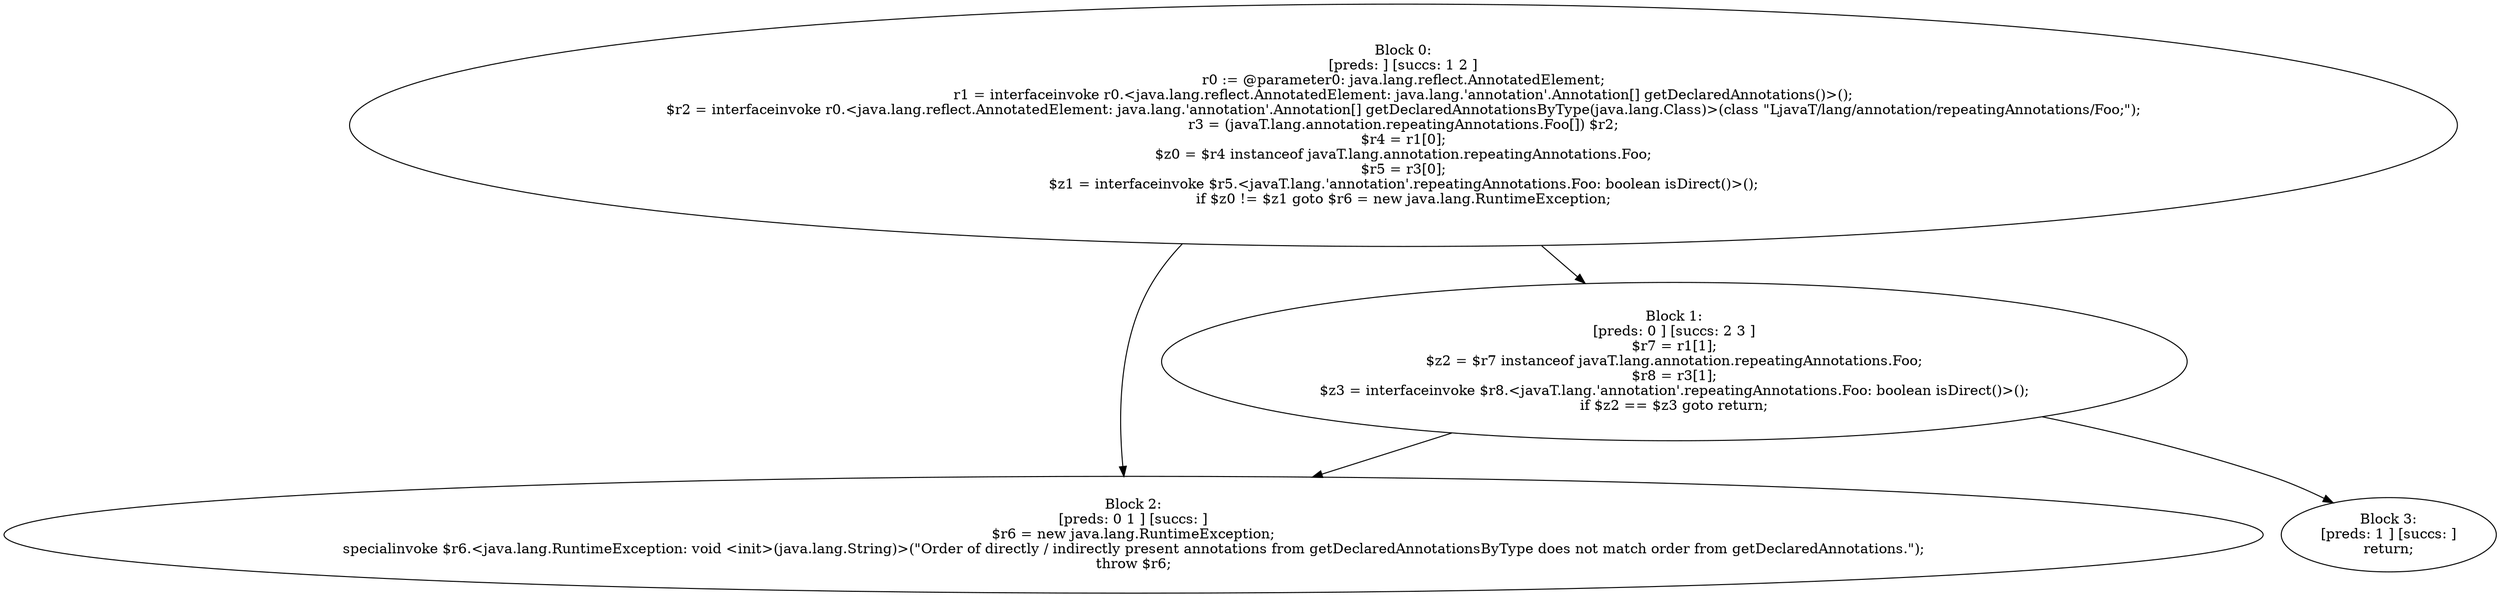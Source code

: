 digraph "unitGraph" {
    "Block 0:
[preds: ] [succs: 1 2 ]
r0 := @parameter0: java.lang.reflect.AnnotatedElement;
r1 = interfaceinvoke r0.<java.lang.reflect.AnnotatedElement: java.lang.'annotation'.Annotation[] getDeclaredAnnotations()>();
$r2 = interfaceinvoke r0.<java.lang.reflect.AnnotatedElement: java.lang.'annotation'.Annotation[] getDeclaredAnnotationsByType(java.lang.Class)>(class \"LjavaT/lang/annotation/repeatingAnnotations/Foo;\");
r3 = (javaT.lang.annotation.repeatingAnnotations.Foo[]) $r2;
$r4 = r1[0];
$z0 = $r4 instanceof javaT.lang.annotation.repeatingAnnotations.Foo;
$r5 = r3[0];
$z1 = interfaceinvoke $r5.<javaT.lang.'annotation'.repeatingAnnotations.Foo: boolean isDirect()>();
if $z0 != $z1 goto $r6 = new java.lang.RuntimeException;
"
    "Block 1:
[preds: 0 ] [succs: 2 3 ]
$r7 = r1[1];
$z2 = $r7 instanceof javaT.lang.annotation.repeatingAnnotations.Foo;
$r8 = r3[1];
$z3 = interfaceinvoke $r8.<javaT.lang.'annotation'.repeatingAnnotations.Foo: boolean isDirect()>();
if $z2 == $z3 goto return;
"
    "Block 2:
[preds: 0 1 ] [succs: ]
$r6 = new java.lang.RuntimeException;
specialinvoke $r6.<java.lang.RuntimeException: void <init>(java.lang.String)>(\"Order of directly / indirectly present annotations from getDeclaredAnnotationsByType does not match order from getDeclaredAnnotations.\");
throw $r6;
"
    "Block 3:
[preds: 1 ] [succs: ]
return;
"
    "Block 0:
[preds: ] [succs: 1 2 ]
r0 := @parameter0: java.lang.reflect.AnnotatedElement;
r1 = interfaceinvoke r0.<java.lang.reflect.AnnotatedElement: java.lang.'annotation'.Annotation[] getDeclaredAnnotations()>();
$r2 = interfaceinvoke r0.<java.lang.reflect.AnnotatedElement: java.lang.'annotation'.Annotation[] getDeclaredAnnotationsByType(java.lang.Class)>(class \"LjavaT/lang/annotation/repeatingAnnotations/Foo;\");
r3 = (javaT.lang.annotation.repeatingAnnotations.Foo[]) $r2;
$r4 = r1[0];
$z0 = $r4 instanceof javaT.lang.annotation.repeatingAnnotations.Foo;
$r5 = r3[0];
$z1 = interfaceinvoke $r5.<javaT.lang.'annotation'.repeatingAnnotations.Foo: boolean isDirect()>();
if $z0 != $z1 goto $r6 = new java.lang.RuntimeException;
"->"Block 1:
[preds: 0 ] [succs: 2 3 ]
$r7 = r1[1];
$z2 = $r7 instanceof javaT.lang.annotation.repeatingAnnotations.Foo;
$r8 = r3[1];
$z3 = interfaceinvoke $r8.<javaT.lang.'annotation'.repeatingAnnotations.Foo: boolean isDirect()>();
if $z2 == $z3 goto return;
";
    "Block 0:
[preds: ] [succs: 1 2 ]
r0 := @parameter0: java.lang.reflect.AnnotatedElement;
r1 = interfaceinvoke r0.<java.lang.reflect.AnnotatedElement: java.lang.'annotation'.Annotation[] getDeclaredAnnotations()>();
$r2 = interfaceinvoke r0.<java.lang.reflect.AnnotatedElement: java.lang.'annotation'.Annotation[] getDeclaredAnnotationsByType(java.lang.Class)>(class \"LjavaT/lang/annotation/repeatingAnnotations/Foo;\");
r3 = (javaT.lang.annotation.repeatingAnnotations.Foo[]) $r2;
$r4 = r1[0];
$z0 = $r4 instanceof javaT.lang.annotation.repeatingAnnotations.Foo;
$r5 = r3[0];
$z1 = interfaceinvoke $r5.<javaT.lang.'annotation'.repeatingAnnotations.Foo: boolean isDirect()>();
if $z0 != $z1 goto $r6 = new java.lang.RuntimeException;
"->"Block 2:
[preds: 0 1 ] [succs: ]
$r6 = new java.lang.RuntimeException;
specialinvoke $r6.<java.lang.RuntimeException: void <init>(java.lang.String)>(\"Order of directly / indirectly present annotations from getDeclaredAnnotationsByType does not match order from getDeclaredAnnotations.\");
throw $r6;
";
    "Block 1:
[preds: 0 ] [succs: 2 3 ]
$r7 = r1[1];
$z2 = $r7 instanceof javaT.lang.annotation.repeatingAnnotations.Foo;
$r8 = r3[1];
$z3 = interfaceinvoke $r8.<javaT.lang.'annotation'.repeatingAnnotations.Foo: boolean isDirect()>();
if $z2 == $z3 goto return;
"->"Block 2:
[preds: 0 1 ] [succs: ]
$r6 = new java.lang.RuntimeException;
specialinvoke $r6.<java.lang.RuntimeException: void <init>(java.lang.String)>(\"Order of directly / indirectly present annotations from getDeclaredAnnotationsByType does not match order from getDeclaredAnnotations.\");
throw $r6;
";
    "Block 1:
[preds: 0 ] [succs: 2 3 ]
$r7 = r1[1];
$z2 = $r7 instanceof javaT.lang.annotation.repeatingAnnotations.Foo;
$r8 = r3[1];
$z3 = interfaceinvoke $r8.<javaT.lang.'annotation'.repeatingAnnotations.Foo: boolean isDirect()>();
if $z2 == $z3 goto return;
"->"Block 3:
[preds: 1 ] [succs: ]
return;
";
}
